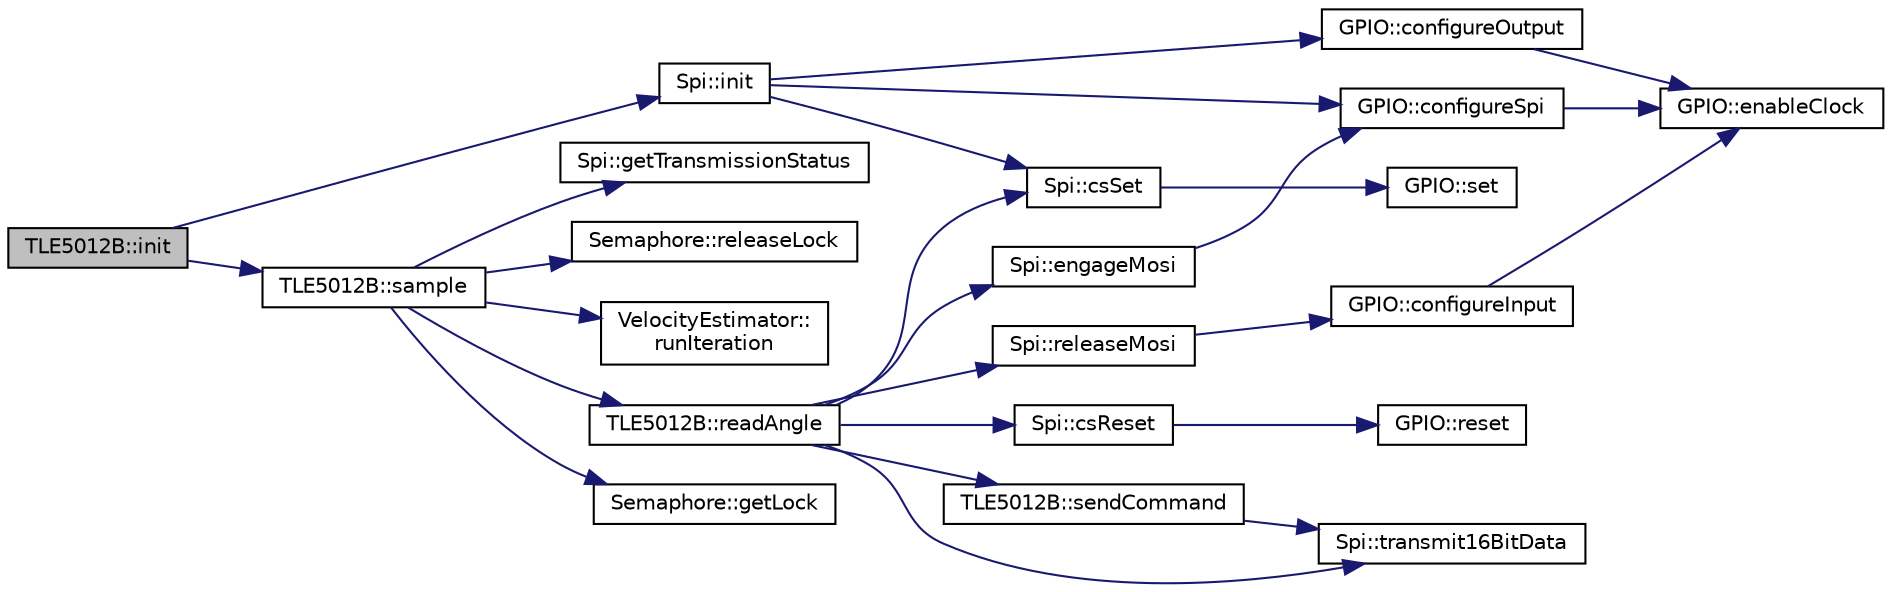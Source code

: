 digraph "TLE5012B::init"
{
 // LATEX_PDF_SIZE
  edge [fontname="Helvetica",fontsize="10",labelfontname="Helvetica",labelfontsize="10"];
  node [fontname="Helvetica",fontsize="10",shape=record];
  rankdir="LR";
  Node1 [label="TLE5012B::init",height=0.2,width=0.4,color="black", fillcolor="grey75", style="filled", fontcolor="black",tooltip=" "];
  Node1 -> Node2 [color="midnightblue",fontsize="10",style="solid",fontname="Helvetica"];
  Node2 [label="Spi::init",height=0.2,width=0.4,color="black", fillcolor="white", style="filled",URL="$classSpi.html#a680fddffd252143734d5451651453bbd",tooltip=" "];
  Node2 -> Node3 [color="midnightblue",fontsize="10",style="solid",fontname="Helvetica"];
  Node3 [label="GPIO::configureOutput",height=0.2,width=0.4,color="black", fillcolor="white", style="filled",URL="$classGPIO.html#afba4ed74a4ea5b8cbe20030dedd5c406",tooltip=" "];
  Node3 -> Node4 [color="midnightblue",fontsize="10",style="solid",fontname="Helvetica"];
  Node4 [label="GPIO::enableClock",height=0.2,width=0.4,color="black", fillcolor="white", style="filled",URL="$classGPIO.html#a8938d91d0c11cc8772bb5f017148dadf",tooltip=" "];
  Node2 -> Node5 [color="midnightblue",fontsize="10",style="solid",fontname="Helvetica"];
  Node5 [label="GPIO::configureSpi",height=0.2,width=0.4,color="black", fillcolor="white", style="filled",URL="$classGPIO.html#a661baa554a3dd8c032b3426437377d00",tooltip=" "];
  Node5 -> Node4 [color="midnightblue",fontsize="10",style="solid",fontname="Helvetica"];
  Node2 -> Node6 [color="midnightblue",fontsize="10",style="solid",fontname="Helvetica"];
  Node6 [label="Spi::csSet",height=0.2,width=0.4,color="black", fillcolor="white", style="filled",URL="$classSpi.html#ab9158600079479c20578394fcb9969de",tooltip=" "];
  Node6 -> Node7 [color="midnightblue",fontsize="10",style="solid",fontname="Helvetica"];
  Node7 [label="GPIO::set",height=0.2,width=0.4,color="black", fillcolor="white", style="filled",URL="$classGPIO.html#a73b95aed006181f6dc4fad393ba79d18",tooltip=" "];
  Node1 -> Node8 [color="midnightblue",fontsize="10",style="solid",fontname="Helvetica"];
  Node8 [label="TLE5012B::sample",height=0.2,width=0.4,color="black", fillcolor="white", style="filled",URL="$classTLE5012B.html#aa2fd38efe1afcbf9762864144a509344",tooltip=" "];
  Node8 -> Node9 [color="midnightblue",fontsize="10",style="solid",fontname="Helvetica"];
  Node9 [label="Semaphore::getLock",height=0.2,width=0.4,color="black", fillcolor="white", style="filled",URL="$classSemaphore.html#ac8c9e668dc718e19dda74d247ef9a7a3",tooltip=" "];
  Node8 -> Node10 [color="midnightblue",fontsize="10",style="solid",fontname="Helvetica"];
  Node10 [label="Spi::getTransmissionStatus",height=0.2,width=0.4,color="black", fillcolor="white", style="filled",URL="$classSpi.html#ab8745ba3b5dae4576c6397965d575552",tooltip=" "];
  Node8 -> Node11 [color="midnightblue",fontsize="10",style="solid",fontname="Helvetica"];
  Node11 [label="TLE5012B::readAngle",height=0.2,width=0.4,color="black", fillcolor="white", style="filled",URL="$classTLE5012B.html#ac9bf248b79a4359e593a4a9d0dab6c72",tooltip=" "];
  Node11 -> Node12 [color="midnightblue",fontsize="10",style="solid",fontname="Helvetica"];
  Node12 [label="Spi::csReset",height=0.2,width=0.4,color="black", fillcolor="white", style="filled",URL="$classSpi.html#a3b471964739067a6906e57df98d78fe2",tooltip=" "];
  Node12 -> Node13 [color="midnightblue",fontsize="10",style="solid",fontname="Helvetica"];
  Node13 [label="GPIO::reset",height=0.2,width=0.4,color="black", fillcolor="white", style="filled",URL="$classGPIO.html#ac07b8ccefa9a990b153da9d7ebb7d7de",tooltip=" "];
  Node11 -> Node6 [color="midnightblue",fontsize="10",style="solid",fontname="Helvetica"];
  Node11 -> Node14 [color="midnightblue",fontsize="10",style="solid",fontname="Helvetica"];
  Node14 [label="Spi::engageMosi",height=0.2,width=0.4,color="black", fillcolor="white", style="filled",URL="$classSpi.html#affacd9f5cbc237e86f9c33feac6bd48d",tooltip=" "];
  Node14 -> Node5 [color="midnightblue",fontsize="10",style="solid",fontname="Helvetica"];
  Node11 -> Node15 [color="midnightblue",fontsize="10",style="solid",fontname="Helvetica"];
  Node15 [label="Spi::releaseMosi",height=0.2,width=0.4,color="black", fillcolor="white", style="filled",URL="$classSpi.html#a4a71843aa50feba892ef575a01ace484",tooltip=" "];
  Node15 -> Node16 [color="midnightblue",fontsize="10",style="solid",fontname="Helvetica"];
  Node16 [label="GPIO::configureInput",height=0.2,width=0.4,color="black", fillcolor="white", style="filled",URL="$classGPIO.html#a04a861b0099bdcfc8927372fe404ba7f",tooltip=" "];
  Node16 -> Node4 [color="midnightblue",fontsize="10",style="solid",fontname="Helvetica"];
  Node11 -> Node17 [color="midnightblue",fontsize="10",style="solid",fontname="Helvetica"];
  Node17 [label="TLE5012B::sendCommand",height=0.2,width=0.4,color="black", fillcolor="white", style="filled",URL="$classTLE5012B.html#ae80184a8777ec899944a3a64f8a17308",tooltip=" "];
  Node17 -> Node18 [color="midnightblue",fontsize="10",style="solid",fontname="Helvetica"];
  Node18 [label="Spi::transmit16BitData",height=0.2,width=0.4,color="black", fillcolor="white", style="filled",URL="$classSpi.html#a189d5c2a32551759b72bbc05faa37bbf",tooltip=" "];
  Node11 -> Node18 [color="midnightblue",fontsize="10",style="solid",fontname="Helvetica"];
  Node8 -> Node19 [color="midnightblue",fontsize="10",style="solid",fontname="Helvetica"];
  Node19 [label="Semaphore::releaseLock",height=0.2,width=0.4,color="black", fillcolor="white", style="filled",URL="$classSemaphore.html#ae562c7d568619eee1e52cde42ab5e3d1",tooltip=" "];
  Node8 -> Node20 [color="midnightblue",fontsize="10",style="solid",fontname="Helvetica"];
  Node20 [label="VelocityEstimator::\lrunIteration",height=0.2,width=0.4,color="black", fillcolor="white", style="filled",URL="$classVelocityEstimator.html#a7967cd3bab62929b89c066384586c9dc",tooltip=" "];
}
